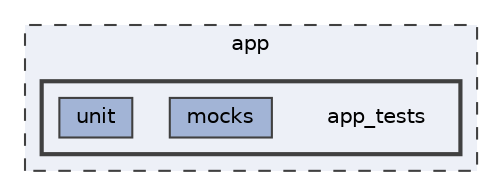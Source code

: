 digraph "app/app_tests"
{
 // LATEX_PDF_SIZE
  bgcolor="transparent";
  edge [fontname=Helvetica,fontsize=10,labelfontname=Helvetica,labelfontsize=10];
  node [fontname=Helvetica,fontsize=10,shape=box,height=0.2,width=0.4];
  compound=true
  subgraph clusterdir_d422163b96683743ed3963d4aac17747 {
    graph [ bgcolor="#edf0f7", pencolor="grey25", label="app", fontname=Helvetica,fontsize=10 style="filled,dashed", URL="dir_d422163b96683743ed3963d4aac17747.html",tooltip=""]
  subgraph clusterdir_233f5a9e11cb958617720b9aa5e796d9 {
    graph [ bgcolor="#edf0f7", pencolor="grey25", label="", fontname=Helvetica,fontsize=10 style="filled,bold", URL="dir_233f5a9e11cb958617720b9aa5e796d9.html",tooltip=""]
    dir_233f5a9e11cb958617720b9aa5e796d9 [shape=plaintext, label="app_tests"];
  dir_88a79e1a5ce881f0266bc136e739785e [label="mocks", fillcolor="#a2b4d6", color="grey25", style="filled", URL="dir_88a79e1a5ce881f0266bc136e739785e.html",tooltip=""];
  dir_9f3cf4e9959d69a629065a14f6a7ea01 [label="unit", fillcolor="#a2b4d6", color="grey25", style="filled", URL="dir_9f3cf4e9959d69a629065a14f6a7ea01.html",tooltip=""];
  }
  }
}
